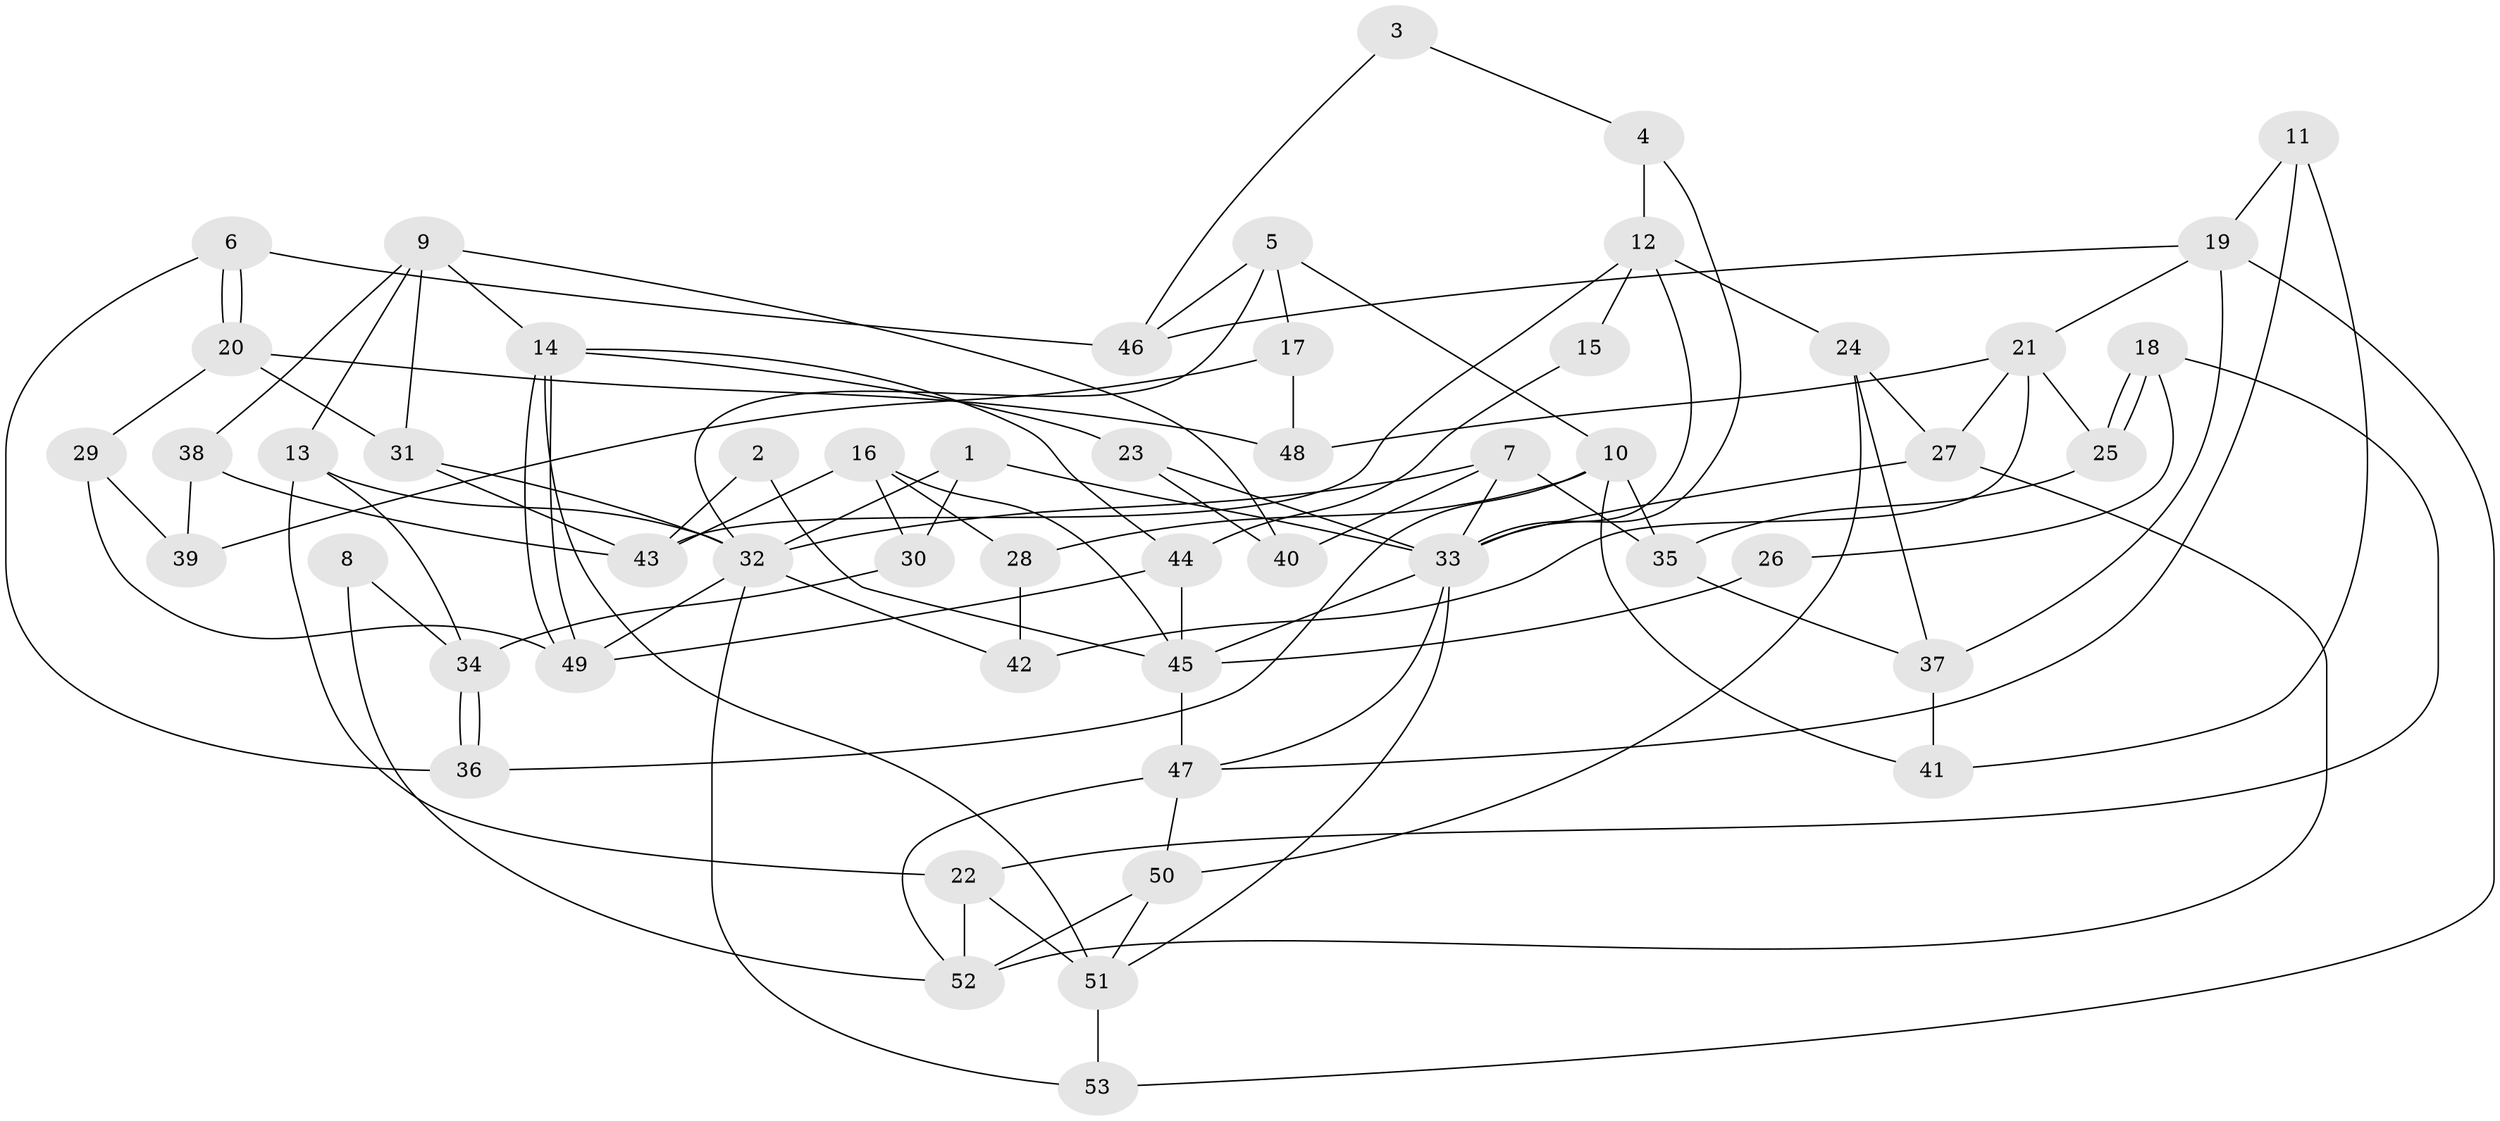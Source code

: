 // coarse degree distribution, {5: 0.125, 3: 0.125, 6: 0.21875, 4: 0.28125, 7: 0.0625, 10: 0.0625, 2: 0.125}
// Generated by graph-tools (version 1.1) at 2025/37/03/04/25 23:37:15]
// undirected, 53 vertices, 106 edges
graph export_dot {
  node [color=gray90,style=filled];
  1;
  2;
  3;
  4;
  5;
  6;
  7;
  8;
  9;
  10;
  11;
  12;
  13;
  14;
  15;
  16;
  17;
  18;
  19;
  20;
  21;
  22;
  23;
  24;
  25;
  26;
  27;
  28;
  29;
  30;
  31;
  32;
  33;
  34;
  35;
  36;
  37;
  38;
  39;
  40;
  41;
  42;
  43;
  44;
  45;
  46;
  47;
  48;
  49;
  50;
  51;
  52;
  53;
  1 -- 33;
  1 -- 32;
  1 -- 30;
  2 -- 43;
  2 -- 45;
  3 -- 4;
  3 -- 46;
  4 -- 12;
  4 -- 33;
  5 -- 32;
  5 -- 10;
  5 -- 17;
  5 -- 46;
  6 -- 20;
  6 -- 20;
  6 -- 46;
  6 -- 36;
  7 -- 35;
  7 -- 33;
  7 -- 32;
  7 -- 40;
  8 -- 52;
  8 -- 34;
  9 -- 14;
  9 -- 31;
  9 -- 13;
  9 -- 38;
  9 -- 40;
  10 -- 36;
  10 -- 28;
  10 -- 35;
  10 -- 41;
  11 -- 47;
  11 -- 41;
  11 -- 19;
  12 -- 24;
  12 -- 33;
  12 -- 15;
  12 -- 43;
  13 -- 32;
  13 -- 22;
  13 -- 34;
  14 -- 44;
  14 -- 49;
  14 -- 49;
  14 -- 23;
  14 -- 51;
  15 -- 44;
  16 -- 45;
  16 -- 30;
  16 -- 28;
  16 -- 43;
  17 -- 39;
  17 -- 48;
  18 -- 25;
  18 -- 25;
  18 -- 22;
  18 -- 26;
  19 -- 53;
  19 -- 21;
  19 -- 37;
  19 -- 46;
  20 -- 48;
  20 -- 29;
  20 -- 31;
  21 -- 25;
  21 -- 27;
  21 -- 42;
  21 -- 48;
  22 -- 51;
  22 -- 52;
  23 -- 40;
  23 -- 33;
  24 -- 27;
  24 -- 50;
  24 -- 37;
  25 -- 35;
  26 -- 45;
  27 -- 33;
  27 -- 52;
  28 -- 42;
  29 -- 49;
  29 -- 39;
  30 -- 34;
  31 -- 43;
  31 -- 32;
  32 -- 42;
  32 -- 49;
  32 -- 53;
  33 -- 47;
  33 -- 45;
  33 -- 51;
  34 -- 36;
  34 -- 36;
  35 -- 37;
  37 -- 41;
  38 -- 43;
  38 -- 39;
  44 -- 45;
  44 -- 49;
  45 -- 47;
  47 -- 50;
  47 -- 52;
  50 -- 51;
  50 -- 52;
  51 -- 53;
}
